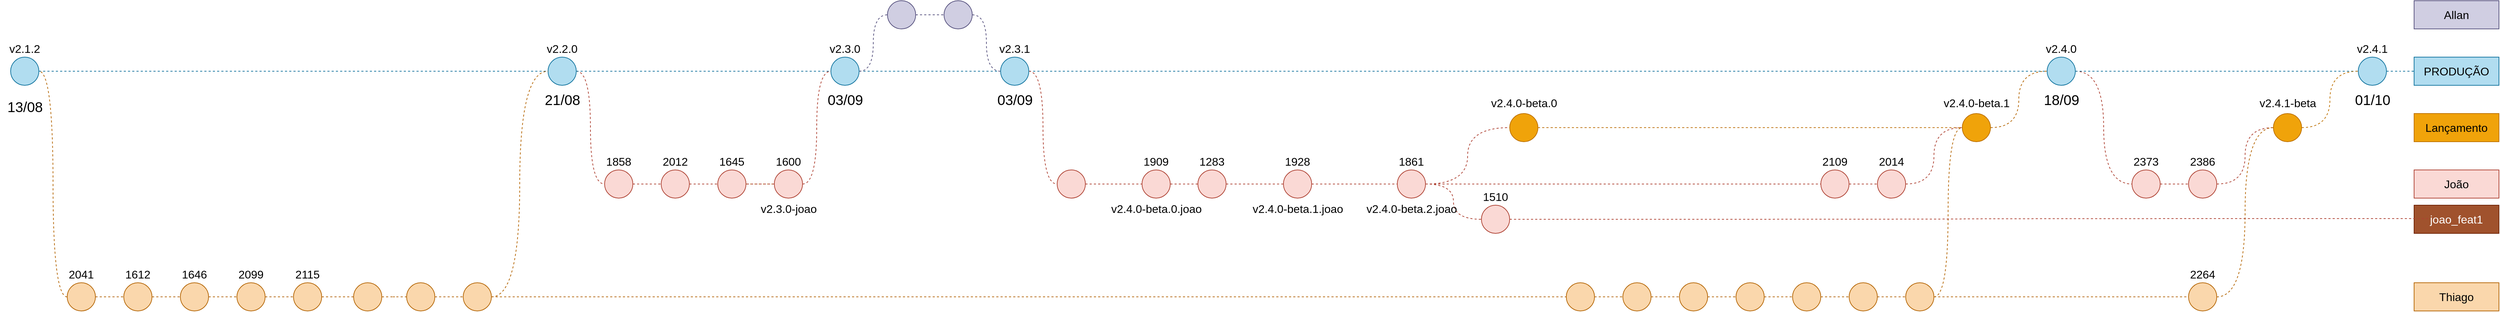 <mxfile version="28.2.5">
  <diagram name="Página-1" id="0lFC8JYQDPyYa-0Zj6cP">
    <mxGraphModel dx="1689" dy="913" grid="1" gridSize="10" guides="1" tooltips="1" connect="1" arrows="1" fold="1" page="1" pageScale="1" pageWidth="827" pageHeight="1169" math="0" shadow="0">
      <root>
        <mxCell id="0" />
        <mxCell id="1" parent="0" />
        <mxCell id="Hf0nUSn8OMHUZp1qof5B-4" value="" style="edgeStyle=orthogonalEdgeStyle;rounded=1;orthogonalLoop=1;jettySize=auto;html=1;fontFamily=Helvetica;fontSize=16;fontColor=default;fontStyle=0;labelBackgroundColor=none;curved=0;endArrow=none;endFill=0;dashed=1;fillColor=#b1ddf0;strokeColor=#10739e;" parent="1" source="Hf0nUSn8OMHUZp1qof5B-1" target="Hf0nUSn8OMHUZp1qof5B-3" edge="1">
          <mxGeometry relative="1" as="geometry" />
        </mxCell>
        <mxCell id="GIleygXYsajchvQRSn_2-2" style="edgeStyle=orthogonalEdgeStyle;rounded=1;orthogonalLoop=1;jettySize=auto;html=1;entryX=0;entryY=0.5;entryDx=0;entryDy=0;dashed=1;strokeColor=#ae4132;align=center;verticalAlign=middle;fontFamily=Helvetica;fontSize=16;fontColor=default;fontStyle=0;labelBackgroundColor=none;endArrow=none;endFill=0;fillColor=#fad9d5;exitX=1;exitY=0.5;exitDx=0;exitDy=0;curved=1;" parent="1" source="Hf0nUSn8OMHUZp1qof5B-3" target="GIleygXYsajchvQRSn_2-1" edge="1">
          <mxGeometry relative="1" as="geometry" />
        </mxCell>
        <mxCell id="Hf0nUSn8OMHUZp1qof5B-1" value="v2.1.2" style="ellipse;whiteSpace=wrap;html=1;aspect=fixed;fillColor=#b1ddf0;strokeColor=#10739e;labelPosition=center;verticalLabelPosition=top;align=center;verticalAlign=bottom;fontStyle=0;labelBackgroundColor=none;fontSize=16;" parent="1" vertex="1">
          <mxGeometry x="-720" y="280" width="40" height="40" as="geometry" />
        </mxCell>
        <mxCell id="Hf0nUSn8OMHUZp1qof5B-10" value="" style="edgeStyle=orthogonalEdgeStyle;shape=connector;curved=0;rounded=1;orthogonalLoop=1;jettySize=auto;html=1;dashed=1;strokeColor=#10739e;align=center;verticalAlign=middle;fontFamily=Helvetica;fontSize=16;fontColor=default;fontStyle=0;labelBackgroundColor=none;endArrow=none;endFill=0;fillColor=#b1ddf0;" parent="1" source="Hf0nUSn8OMHUZp1qof5B-3" target="Hf0nUSn8OMHUZp1qof5B-9" edge="1">
          <mxGeometry relative="1" as="geometry" />
        </mxCell>
        <mxCell id="Hf0nUSn8OMHUZp1qof5B-3" value="v2.2.0" style="ellipse;whiteSpace=wrap;html=1;aspect=fixed;fillColor=#b1ddf0;strokeColor=#10739e;labelPosition=center;verticalLabelPosition=top;align=center;verticalAlign=bottom;fontStyle=0;labelBackgroundColor=none;fontSize=16;" parent="1" vertex="1">
          <mxGeometry x="40" y="280" width="40" height="40" as="geometry" />
        </mxCell>
        <mxCell id="Hf0nUSn8OMHUZp1qof5B-12" value="" style="edgeStyle=orthogonalEdgeStyle;shape=connector;curved=0;rounded=1;orthogonalLoop=1;jettySize=auto;html=1;dashed=1;strokeColor=#10739e;align=center;verticalAlign=middle;fontFamily=Helvetica;fontSize=16;fontColor=default;fontStyle=0;labelBackgroundColor=none;endArrow=none;endFill=0;fillColor=#b1ddf0;" parent="1" source="Hf0nUSn8OMHUZp1qof5B-9" target="Hf0nUSn8OMHUZp1qof5B-11" edge="1">
          <mxGeometry relative="1" as="geometry" />
        </mxCell>
        <mxCell id="GIleygXYsajchvQRSn_2-31" style="edgeStyle=orthogonalEdgeStyle;shape=connector;curved=1;rounded=1;orthogonalLoop=1;jettySize=auto;html=1;entryX=0;entryY=0.5;entryDx=0;entryDy=0;dashed=1;strokeColor=#56517e;align=center;verticalAlign=middle;fontFamily=Helvetica;fontSize=16;fontColor=default;fontStyle=0;labelBackgroundColor=none;endArrow=none;endFill=0;fillColor=#d0cee2;" parent="1" source="Hf0nUSn8OMHUZp1qof5B-9" target="GIleygXYsajchvQRSn_2-30" edge="1">
          <mxGeometry relative="1" as="geometry" />
        </mxCell>
        <mxCell id="Hf0nUSn8OMHUZp1qof5B-9" value="v2.3.0" style="ellipse;whiteSpace=wrap;html=1;aspect=fixed;fillColor=#b1ddf0;strokeColor=#10739e;labelPosition=center;verticalLabelPosition=top;align=center;verticalAlign=bottom;fontStyle=0;labelBackgroundColor=none;fontSize=16;" parent="1" vertex="1">
          <mxGeometry x="440" y="280" width="40" height="40" as="geometry" />
        </mxCell>
        <mxCell id="Hf0nUSn8OMHUZp1qof5B-14" value="" style="edgeStyle=orthogonalEdgeStyle;shape=connector;curved=0;rounded=1;orthogonalLoop=1;jettySize=auto;html=1;dashed=1;strokeColor=#10739e;align=center;verticalAlign=middle;fontFamily=Helvetica;fontSize=16;fontColor=default;fontStyle=0;labelBackgroundColor=none;endArrow=none;endFill=0;fillColor=#b1ddf0;entryX=0;entryY=0.5;entryDx=0;entryDy=0;" parent="1" source="Hf0nUSn8OMHUZp1qof5B-11" target="GIleygXYsajchvQRSn_2-66" edge="1">
          <mxGeometry relative="1" as="geometry" />
        </mxCell>
        <mxCell id="GIleygXYsajchvQRSn_2-37" style="edgeStyle=orthogonalEdgeStyle;shape=connector;curved=1;rounded=1;orthogonalLoop=1;jettySize=auto;html=1;entryX=0;entryY=0.5;entryDx=0;entryDy=0;dashed=1;strokeColor=#ae4132;align=center;verticalAlign=middle;fontFamily=Helvetica;fontSize=16;fontColor=default;fontStyle=0;labelBackgroundColor=none;endArrow=none;endFill=0;fillColor=#fad9d5;" parent="1" source="Hf0nUSn8OMHUZp1qof5B-11" target="GIleygXYsajchvQRSn_2-36" edge="1">
          <mxGeometry relative="1" as="geometry" />
        </mxCell>
        <mxCell id="Hf0nUSn8OMHUZp1qof5B-11" value="v2.3.1" style="ellipse;whiteSpace=wrap;html=1;aspect=fixed;fillColor=#b1ddf0;strokeColor=#10739e;labelPosition=center;verticalLabelPosition=top;align=center;verticalAlign=bottom;fontStyle=0;labelBackgroundColor=none;fontSize=16;" parent="1" vertex="1">
          <mxGeometry x="680" y="280" width="40" height="40" as="geometry" />
        </mxCell>
        <mxCell id="Hf0nUSn8OMHUZp1qof5B-13" value="PRODUÇÃO" style="whiteSpace=wrap;html=1;fontSize=16;verticalAlign=middle;fillColor=#b1ddf0;strokeColor=#10739e;fontStyle=0;labelBackgroundColor=none;" parent="1" vertex="1">
          <mxGeometry x="2679" y="280" width="120" height="40" as="geometry" />
        </mxCell>
        <mxCell id="Hf0nUSn8OMHUZp1qof5B-19" value="" style="edgeStyle=orthogonalEdgeStyle;shape=connector;curved=0;rounded=1;orthogonalLoop=1;jettySize=auto;html=1;dashed=1;strokeColor=#b46504;align=center;verticalAlign=middle;fontFamily=Helvetica;fontSize=16;fontColor=default;fontStyle=0;labelBackgroundColor=none;endArrow=none;endFill=0;fillColor=#fad7ac;" parent="1" source="Hf0nUSn8OMHUZp1qof5B-16" target="Hf0nUSn8OMHUZp1qof5B-18" edge="1">
          <mxGeometry relative="1" as="geometry" />
        </mxCell>
        <mxCell id="GIleygXYsajchvQRSn_2-4" style="edgeStyle=orthogonalEdgeStyle;rounded=1;orthogonalLoop=1;jettySize=auto;html=1;dashed=1;strokeColor=#b46504;align=center;verticalAlign=middle;fontFamily=Helvetica;fontSize=16;fontColor=default;fontStyle=0;labelBackgroundColor=none;endArrow=none;endFill=0;curved=1;fillColor=#fad7ac;entryX=1;entryY=0.5;entryDx=0;entryDy=0;" parent="1" source="Hf0nUSn8OMHUZp1qof5B-16" target="Hf0nUSn8OMHUZp1qof5B-1" edge="1">
          <mxGeometry relative="1" as="geometry">
            <mxPoint x="20" y="370" as="targetPoint" />
          </mxGeometry>
        </mxCell>
        <mxCell id="Hf0nUSn8OMHUZp1qof5B-16" value="2041" style="ellipse;whiteSpace=wrap;html=1;aspect=fixed;fillColor=#fad7ac;strokeColor=#b46504;labelPosition=center;verticalLabelPosition=top;align=center;verticalAlign=bottom;fontStyle=0;labelBackgroundColor=none;fontSize=16;" parent="1" vertex="1">
          <mxGeometry x="-640" y="600" width="40" height="40" as="geometry" />
        </mxCell>
        <mxCell id="Hf0nUSn8OMHUZp1qof5B-21" value="" style="edgeStyle=orthogonalEdgeStyle;shape=connector;curved=0;rounded=1;orthogonalLoop=1;jettySize=auto;html=1;dashed=1;strokeColor=#b46504;align=center;verticalAlign=middle;fontFamily=Helvetica;fontSize=16;fontColor=default;fontStyle=0;labelBackgroundColor=none;endArrow=none;endFill=0;fillColor=#fad7ac;exitX=1;exitY=0.5;exitDx=0;exitDy=0;" parent="1" source="Hf0nUSn8OMHUZp1qof5B-18" target="Hf0nUSn8OMHUZp1qof5B-20" edge="1">
          <mxGeometry relative="1" as="geometry">
            <mxPoint x="-320" y="620" as="sourcePoint" />
          </mxGeometry>
        </mxCell>
        <mxCell id="Hf0nUSn8OMHUZp1qof5B-18" value="1612" style="ellipse;whiteSpace=wrap;html=1;aspect=fixed;fillColor=#fad7ac;strokeColor=#b46504;labelPosition=center;verticalLabelPosition=top;align=center;verticalAlign=bottom;fontStyle=0;labelBackgroundColor=none;fontSize=16;" parent="1" vertex="1">
          <mxGeometry x="-560" y="600" width="40" height="40" as="geometry" />
        </mxCell>
        <mxCell id="Hf0nUSn8OMHUZp1qof5B-23" value="" style="edgeStyle=orthogonalEdgeStyle;shape=connector;curved=0;rounded=1;orthogonalLoop=1;jettySize=auto;html=1;dashed=1;strokeColor=#b46504;align=center;verticalAlign=middle;fontFamily=Helvetica;fontSize=16;fontColor=default;fontStyle=0;labelBackgroundColor=none;endArrow=none;endFill=0;fillColor=#fad7ac;" parent="1" source="Hf0nUSn8OMHUZp1qof5B-20" target="Hf0nUSn8OMHUZp1qof5B-22" edge="1">
          <mxGeometry relative="1" as="geometry" />
        </mxCell>
        <mxCell id="Hf0nUSn8OMHUZp1qof5B-20" value="1646" style="ellipse;whiteSpace=wrap;html=1;aspect=fixed;fillColor=#fad7ac;strokeColor=#b46504;labelPosition=center;verticalLabelPosition=top;align=center;verticalAlign=bottom;fontStyle=0;labelBackgroundColor=none;fontSize=16;" parent="1" vertex="1">
          <mxGeometry x="-480" y="600" width="40" height="40" as="geometry" />
        </mxCell>
        <mxCell id="GIleygXYsajchvQRSn_2-19" value="" style="edgeStyle=orthogonalEdgeStyle;shape=connector;curved=0;rounded=1;orthogonalLoop=1;jettySize=auto;html=1;dashed=1;strokeColor=#b46504;align=center;verticalAlign=middle;fontFamily=Helvetica;fontSize=16;fontColor=default;fontStyle=0;labelBackgroundColor=none;endArrow=none;endFill=0;fillColor=#fad7ac;" parent="1" source="Hf0nUSn8OMHUZp1qof5B-22" target="GIleygXYsajchvQRSn_2-18" edge="1">
          <mxGeometry relative="1" as="geometry" />
        </mxCell>
        <mxCell id="Hf0nUSn8OMHUZp1qof5B-22" value="2099" style="ellipse;whiteSpace=wrap;html=1;aspect=fixed;fillColor=#fad7ac;strokeColor=#b46504;labelPosition=center;verticalLabelPosition=top;align=center;verticalAlign=bottom;fontStyle=0;labelBackgroundColor=none;fontSize=16;" parent="1" vertex="1">
          <mxGeometry x="-400" y="600" width="40" height="40" as="geometry" />
        </mxCell>
        <mxCell id="Hf0nUSn8OMHUZp1qof5B-24" value="Thiago" style="whiteSpace=wrap;html=1;fontSize=16;verticalAlign=middle;fillColor=#fad7ac;strokeColor=#b46504;fontStyle=0;labelBackgroundColor=none;" parent="1" vertex="1">
          <mxGeometry x="2679" y="600" width="120" height="40" as="geometry" />
        </mxCell>
        <mxCell id="GIleygXYsajchvQRSn_2-6" value="" style="edgeStyle=orthogonalEdgeStyle;rounded=1;orthogonalLoop=1;jettySize=auto;html=1;dashed=1;strokeColor=#ae4132;align=center;verticalAlign=middle;fontFamily=Helvetica;fontSize=16;fontColor=default;fontStyle=0;labelBackgroundColor=none;endArrow=none;endFill=0;curved=1;fillColor=#fad9d5;" parent="1" source="GIleygXYsajchvQRSn_2-1" target="GIleygXYsajchvQRSn_2-5" edge="1">
          <mxGeometry relative="1" as="geometry" />
        </mxCell>
        <mxCell id="GIleygXYsajchvQRSn_2-1" value="1858" style="ellipse;whiteSpace=wrap;html=1;aspect=fixed;fillColor=#fad9d5;strokeColor=#ae4132;labelPosition=center;verticalLabelPosition=top;align=center;verticalAlign=bottom;fontStyle=0;labelBackgroundColor=none;fontSize=16;" parent="1" vertex="1">
          <mxGeometry x="120" y="440" width="40" height="40" as="geometry" />
        </mxCell>
        <mxCell id="GIleygXYsajchvQRSn_2-3" value="João" style="whiteSpace=wrap;html=1;fontSize=16;verticalAlign=middle;fillColor=#fad9d5;strokeColor=#ae4132;fontStyle=0;labelBackgroundColor=none;" parent="1" vertex="1">
          <mxGeometry x="2679" y="440" width="120" height="40" as="geometry" />
        </mxCell>
        <mxCell id="GIleygXYsajchvQRSn_2-8" value="" style="edgeStyle=orthogonalEdgeStyle;rounded=1;orthogonalLoop=1;jettySize=auto;html=1;dashed=1;strokeColor=#ae4132;align=center;verticalAlign=middle;fontFamily=Helvetica;fontSize=16;fontColor=default;fontStyle=0;labelBackgroundColor=none;endArrow=none;endFill=0;curved=1;fillColor=#fad9d5;" parent="1" source="GIleygXYsajchvQRSn_2-5" target="GIleygXYsajchvQRSn_2-7" edge="1">
          <mxGeometry relative="1" as="geometry" />
        </mxCell>
        <mxCell id="GIleygXYsajchvQRSn_2-5" value="2012" style="ellipse;whiteSpace=wrap;html=1;aspect=fixed;fillColor=#fad9d5;strokeColor=#ae4132;labelPosition=center;verticalLabelPosition=top;align=center;verticalAlign=bottom;fontStyle=0;labelBackgroundColor=none;fontSize=16;" parent="1" vertex="1">
          <mxGeometry x="200" y="440" width="40" height="40" as="geometry" />
        </mxCell>
        <mxCell id="GIleygXYsajchvQRSn_2-10" value="" style="edgeStyle=orthogonalEdgeStyle;rounded=1;orthogonalLoop=1;jettySize=auto;html=1;dashed=1;strokeColor=#b46504;align=center;verticalAlign=middle;fontFamily=Helvetica;fontSize=16;fontColor=default;fontStyle=0;labelBackgroundColor=none;endArrow=none;endFill=0;curved=0;fillColor=#fad7ac;" parent="1" source="GIleygXYsajchvQRSn_2-7" target="GIleygXYsajchvQRSn_2-9" edge="1">
          <mxGeometry relative="1" as="geometry" />
        </mxCell>
        <mxCell id="GIleygXYsajchvQRSn_2-7" value="1645" style="ellipse;whiteSpace=wrap;html=1;aspect=fixed;fillColor=#fad9d5;strokeColor=#ae4132;labelPosition=center;verticalLabelPosition=top;align=center;verticalAlign=bottom;fontStyle=0;labelBackgroundColor=none;fontSize=16;" parent="1" vertex="1">
          <mxGeometry x="280" y="440" width="40" height="40" as="geometry" />
        </mxCell>
        <mxCell id="GIleygXYsajchvQRSn_2-26" value="" style="edgeStyle=orthogonalEdgeStyle;shape=connector;curved=1;rounded=1;orthogonalLoop=1;jettySize=auto;html=1;dashed=1;strokeColor=#ae4132;align=center;verticalAlign=middle;fontFamily=Helvetica;fontSize=16;fontColor=default;fontStyle=0;labelBackgroundColor=none;endArrow=none;endFill=0;fillColor=#fad9d5;" parent="1" source="GIleygXYsajchvQRSn_2-9" target="GIleygXYsajchvQRSn_2-7" edge="1">
          <mxGeometry relative="1" as="geometry" />
        </mxCell>
        <mxCell id="GIleygXYsajchvQRSn_2-28" style="edgeStyle=orthogonalEdgeStyle;shape=connector;rounded=1;orthogonalLoop=1;jettySize=auto;html=1;entryX=0;entryY=0.5;entryDx=0;entryDy=0;dashed=1;strokeColor=#ae4132;align=center;verticalAlign=middle;fontFamily=Helvetica;fontSize=16;fontColor=default;fontStyle=0;labelBackgroundColor=none;endArrow=none;endFill=0;fillColor=#fad9d5;curved=1;" parent="1" source="GIleygXYsajchvQRSn_2-9" target="Hf0nUSn8OMHUZp1qof5B-9" edge="1">
          <mxGeometry relative="1" as="geometry" />
        </mxCell>
        <mxCell id="GIleygXYsajchvQRSn_2-9" value="1600" style="ellipse;whiteSpace=wrap;html=1;aspect=fixed;fillColor=#fad9d5;strokeColor=#ae4132;labelPosition=center;verticalLabelPosition=top;align=center;verticalAlign=bottom;fontStyle=0;labelBackgroundColor=none;fontSize=16;" parent="1" vertex="1">
          <mxGeometry x="360" y="440" width="40" height="40" as="geometry" />
        </mxCell>
        <mxCell id="GIleygXYsajchvQRSn_2-21" value="" style="edgeStyle=orthogonalEdgeStyle;shape=connector;curved=0;rounded=1;orthogonalLoop=1;jettySize=auto;html=1;dashed=1;strokeColor=#b46504;align=center;verticalAlign=middle;fontFamily=Helvetica;fontSize=16;fontColor=default;fontStyle=0;labelBackgroundColor=none;endArrow=none;endFill=0;fillColor=#fad7ac;" parent="1" source="GIleygXYsajchvQRSn_2-18" target="GIleygXYsajchvQRSn_2-20" edge="1">
          <mxGeometry relative="1" as="geometry" />
        </mxCell>
        <mxCell id="GIleygXYsajchvQRSn_2-18" value="2115" style="ellipse;whiteSpace=wrap;html=1;aspect=fixed;fillColor=#fad7ac;strokeColor=#b46504;labelPosition=center;verticalLabelPosition=top;align=center;verticalAlign=bottom;fontStyle=0;labelBackgroundColor=none;fontSize=16;" parent="1" vertex="1">
          <mxGeometry x="-320" y="600" width="40" height="40" as="geometry" />
        </mxCell>
        <mxCell id="GIleygXYsajchvQRSn_2-23" value="" style="edgeStyle=orthogonalEdgeStyle;shape=connector;curved=0;rounded=1;orthogonalLoop=1;jettySize=auto;html=1;dashed=1;strokeColor=#b46504;align=center;verticalAlign=middle;fontFamily=Helvetica;fontSize=16;fontColor=default;fontStyle=0;labelBackgroundColor=none;endArrow=none;endFill=0;fillColor=#fad7ac;" parent="1" source="GIleygXYsajchvQRSn_2-20" target="GIleygXYsajchvQRSn_2-22" edge="1">
          <mxGeometry relative="1" as="geometry" />
        </mxCell>
        <mxCell id="GIleygXYsajchvQRSn_2-20" value="" style="ellipse;whiteSpace=wrap;html=1;aspect=fixed;fillColor=#fad7ac;strokeColor=#b46504;labelPosition=center;verticalLabelPosition=top;align=center;verticalAlign=bottom;fontStyle=0;labelBackgroundColor=none;fontSize=16;" parent="1" vertex="1">
          <mxGeometry x="-235" y="600" width="40" height="40" as="geometry" />
        </mxCell>
        <mxCell id="GIleygXYsajchvQRSn_2-25" value="" style="edgeStyle=orthogonalEdgeStyle;shape=connector;curved=0;rounded=1;orthogonalLoop=1;jettySize=auto;html=1;dashed=1;strokeColor=#b46504;align=center;verticalAlign=middle;fontFamily=Helvetica;fontSize=16;fontColor=default;fontStyle=0;labelBackgroundColor=none;endArrow=none;endFill=0;fillColor=#fad7ac;" parent="1" source="GIleygXYsajchvQRSn_2-22" target="GIleygXYsajchvQRSn_2-24" edge="1">
          <mxGeometry relative="1" as="geometry" />
        </mxCell>
        <mxCell id="GIleygXYsajchvQRSn_2-22" value="" style="ellipse;whiteSpace=wrap;html=1;aspect=fixed;fillColor=#fad7ac;strokeColor=#b46504;labelPosition=center;verticalLabelPosition=top;align=center;verticalAlign=bottom;fontStyle=0;labelBackgroundColor=none;fontSize=16;" parent="1" vertex="1">
          <mxGeometry x="-160" y="600" width="40" height="40" as="geometry" />
        </mxCell>
        <mxCell id="GIleygXYsajchvQRSn_2-35" style="edgeStyle=orthogonalEdgeStyle;shape=connector;curved=1;rounded=1;orthogonalLoop=1;jettySize=auto;html=1;entryX=0;entryY=0.5;entryDx=0;entryDy=0;dashed=1;strokeColor=#b46504;align=center;verticalAlign=middle;fontFamily=Helvetica;fontSize=16;fontColor=default;fontStyle=0;labelBackgroundColor=none;endArrow=none;endFill=0;fillColor=#fad7ac;" parent="1" source="GIleygXYsajchvQRSn_2-24" target="Hf0nUSn8OMHUZp1qof5B-3" edge="1">
          <mxGeometry relative="1" as="geometry" />
        </mxCell>
        <mxCell id="GIleygXYsajchvQRSn_2-46" style="edgeStyle=orthogonalEdgeStyle;shape=connector;curved=1;rounded=1;orthogonalLoop=1;jettySize=auto;html=1;dashed=1;strokeColor=#b46504;align=center;verticalAlign=middle;fontFamily=Helvetica;fontSize=16;fontColor=default;fontStyle=0;labelBackgroundColor=none;endArrow=none;endFill=0;fillColor=#fad7ac;entryX=0;entryY=0.5;entryDx=0;entryDy=0;" parent="1" source="GIleygXYsajchvQRSn_2-24" target="GIleygXYsajchvQRSn_2-47" edge="1">
          <mxGeometry relative="1" as="geometry">
            <mxPoint x="90" y="620" as="targetPoint" />
          </mxGeometry>
        </mxCell>
        <mxCell id="GIleygXYsajchvQRSn_2-24" value="" style="ellipse;whiteSpace=wrap;html=1;aspect=fixed;fillColor=#fad7ac;strokeColor=#b46504;labelPosition=center;verticalLabelPosition=top;align=center;verticalAlign=bottom;fontStyle=0;labelBackgroundColor=none;fontSize=16;" parent="1" vertex="1">
          <mxGeometry x="-80" y="600" width="40" height="40" as="geometry" />
        </mxCell>
        <mxCell id="GIleygXYsajchvQRSn_2-29" value="Allan" style="whiteSpace=wrap;html=1;fontSize=16;verticalAlign=middle;fillColor=#d0cee2;strokeColor=#56517e;fontStyle=0;labelBackgroundColor=none;" parent="1" vertex="1">
          <mxGeometry x="2679" y="200" width="120" height="40" as="geometry" />
        </mxCell>
        <mxCell id="GIleygXYsajchvQRSn_2-33" value="" style="edgeStyle=orthogonalEdgeStyle;shape=connector;curved=0;rounded=1;orthogonalLoop=1;jettySize=auto;html=1;dashed=1;strokeColor=#56517e;align=center;verticalAlign=middle;fontFamily=Helvetica;fontSize=16;fontColor=default;fontStyle=0;labelBackgroundColor=none;endArrow=none;endFill=0;fillColor=#d0cee2;" parent="1" source="GIleygXYsajchvQRSn_2-30" target="GIleygXYsajchvQRSn_2-32" edge="1">
          <mxGeometry relative="1" as="geometry" />
        </mxCell>
        <mxCell id="GIleygXYsajchvQRSn_2-30" value="" style="ellipse;whiteSpace=wrap;html=1;aspect=fixed;fillColor=#d0cee2;strokeColor=#56517e;labelPosition=center;verticalLabelPosition=top;align=center;verticalAlign=bottom;fontStyle=0;labelBackgroundColor=none;fontSize=16;" parent="1" vertex="1">
          <mxGeometry x="520" y="200" width="40" height="40" as="geometry" />
        </mxCell>
        <mxCell id="GIleygXYsajchvQRSn_2-34" style="edgeStyle=orthogonalEdgeStyle;shape=connector;curved=1;rounded=1;orthogonalLoop=1;jettySize=auto;html=1;entryX=0;entryY=0.5;entryDx=0;entryDy=0;dashed=1;strokeColor=#56517e;align=center;verticalAlign=middle;fontFamily=Helvetica;fontSize=16;fontColor=default;fontStyle=0;labelBackgroundColor=none;endArrow=none;endFill=0;fillColor=#d0cee2;" parent="1" source="GIleygXYsajchvQRSn_2-32" target="Hf0nUSn8OMHUZp1qof5B-11" edge="1">
          <mxGeometry relative="1" as="geometry" />
        </mxCell>
        <mxCell id="GIleygXYsajchvQRSn_2-32" value="" style="ellipse;whiteSpace=wrap;html=1;aspect=fixed;fillColor=#d0cee2;strokeColor=#56517e;labelPosition=center;verticalLabelPosition=top;align=center;verticalAlign=bottom;fontStyle=0;labelBackgroundColor=none;fontSize=16;" parent="1" vertex="1">
          <mxGeometry x="600" y="200" width="40" height="40" as="geometry" />
        </mxCell>
        <mxCell id="GIleygXYsajchvQRSn_2-39" value="" style="edgeStyle=orthogonalEdgeStyle;shape=connector;curved=1;rounded=1;orthogonalLoop=1;jettySize=auto;html=1;dashed=1;strokeColor=#ae4132;align=center;verticalAlign=middle;fontFamily=Helvetica;fontSize=16;fontColor=default;fontStyle=0;labelBackgroundColor=none;endArrow=none;endFill=0;fillColor=#fad9d5;" parent="1" source="GIleygXYsajchvQRSn_2-36" target="GIleygXYsajchvQRSn_2-38" edge="1">
          <mxGeometry relative="1" as="geometry" />
        </mxCell>
        <mxCell id="GIleygXYsajchvQRSn_2-36" value="" style="ellipse;whiteSpace=wrap;html=1;aspect=fixed;fillColor=#fad9d5;strokeColor=#ae4132;labelPosition=center;verticalLabelPosition=top;align=center;verticalAlign=bottom;fontStyle=0;labelBackgroundColor=none;fontSize=16;" parent="1" vertex="1">
          <mxGeometry x="760" y="440" width="40" height="40" as="geometry" />
        </mxCell>
        <mxCell id="GIleygXYsajchvQRSn_2-41" value="" style="edgeStyle=orthogonalEdgeStyle;shape=connector;curved=1;rounded=1;orthogonalLoop=1;jettySize=auto;html=1;dashed=1;strokeColor=#ae4132;align=center;verticalAlign=middle;fontFamily=Helvetica;fontSize=16;fontColor=default;fontStyle=0;labelBackgroundColor=none;endArrow=none;endFill=0;fillColor=#fad9d5;" parent="1" source="GIleygXYsajchvQRSn_2-38" target="GIleygXYsajchvQRSn_2-40" edge="1">
          <mxGeometry relative="1" as="geometry" />
        </mxCell>
        <mxCell id="GIleygXYsajchvQRSn_2-38" value="1909" style="ellipse;whiteSpace=wrap;html=1;aspect=fixed;fillColor=#fad9d5;strokeColor=#ae4132;labelPosition=center;verticalLabelPosition=top;align=center;verticalAlign=bottom;fontStyle=0;labelBackgroundColor=none;fontSize=16;" parent="1" vertex="1">
          <mxGeometry x="880" y="440" width="40" height="40" as="geometry" />
        </mxCell>
        <mxCell id="GIleygXYsajchvQRSn_2-43" value="" style="edgeStyle=orthogonalEdgeStyle;shape=connector;curved=1;rounded=1;orthogonalLoop=1;jettySize=auto;html=1;dashed=1;strokeColor=#ae4132;align=center;verticalAlign=middle;fontFamily=Helvetica;fontSize=16;fontColor=default;fontStyle=0;labelBackgroundColor=none;endArrow=none;endFill=0;fillColor=#fad9d5;" parent="1" source="GIleygXYsajchvQRSn_2-40" target="GIleygXYsajchvQRSn_2-42" edge="1">
          <mxGeometry relative="1" as="geometry" />
        </mxCell>
        <mxCell id="GIleygXYsajchvQRSn_2-40" value="1283" style="ellipse;whiteSpace=wrap;html=1;aspect=fixed;fillColor=#fad9d5;strokeColor=#ae4132;labelPosition=center;verticalLabelPosition=top;align=center;verticalAlign=bottom;fontStyle=0;labelBackgroundColor=none;fontSize=16;" parent="1" vertex="1">
          <mxGeometry x="959" y="440" width="40" height="40" as="geometry" />
        </mxCell>
        <mxCell id="GIleygXYsajchvQRSn_2-45" value="" style="edgeStyle=orthogonalEdgeStyle;shape=connector;curved=1;rounded=1;orthogonalLoop=1;jettySize=auto;html=1;dashed=1;strokeColor=#ae4132;align=center;verticalAlign=middle;fontFamily=Helvetica;fontSize=16;fontColor=default;fontStyle=0;labelBackgroundColor=none;endArrow=none;endFill=0;fillColor=#fad9d5;" parent="1" source="GIleygXYsajchvQRSn_2-42" target="GIleygXYsajchvQRSn_2-44" edge="1">
          <mxGeometry relative="1" as="geometry" />
        </mxCell>
        <mxCell id="GIleygXYsajchvQRSn_2-42" value="1928" style="ellipse;whiteSpace=wrap;html=1;aspect=fixed;fillColor=#fad9d5;strokeColor=#ae4132;labelPosition=center;verticalLabelPosition=top;align=center;verticalAlign=bottom;fontStyle=0;labelBackgroundColor=none;fontSize=16;" parent="1" vertex="1">
          <mxGeometry x="1080" y="440" width="40" height="40" as="geometry" />
        </mxCell>
        <mxCell id="GIleygXYsajchvQRSn_2-73" style="edgeStyle=orthogonalEdgeStyle;shape=connector;curved=1;rounded=1;orthogonalLoop=1;jettySize=auto;html=1;entryX=0;entryY=0.5;entryDx=0;entryDy=0;dashed=1;strokeColor=#ae4132;align=center;verticalAlign=middle;fontFamily=Helvetica;fontSize=16;fontColor=default;fontStyle=0;labelBackgroundColor=none;endArrow=none;endFill=0;fillColor=#fad9d5;" parent="1" source="GIleygXYsajchvQRSn_2-44" target="GIleygXYsajchvQRSn_2-72" edge="1">
          <mxGeometry relative="1" as="geometry" />
        </mxCell>
        <mxCell id="xvnGSztWDjFvMEGjqHsq-4" style="edgeStyle=orthogonalEdgeStyle;shape=connector;curved=1;rounded=1;orthogonalLoop=1;jettySize=auto;html=1;entryX=0;entryY=0.5;entryDx=0;entryDy=0;dashed=1;strokeColor=#ae4132;align=center;verticalAlign=middle;fontFamily=Helvetica;fontSize=16;fontColor=default;fontStyle=0;labelBackgroundColor=none;endArrow=none;endFill=0;fillColor=#fad9d5;" edge="1" parent="1" source="GIleygXYsajchvQRSn_2-44" target="xvnGSztWDjFvMEGjqHsq-2">
          <mxGeometry relative="1" as="geometry" />
        </mxCell>
        <mxCell id="xvnGSztWDjFvMEGjqHsq-18" style="edgeStyle=orthogonalEdgeStyle;shape=connector;curved=1;rounded=1;orthogonalLoop=1;jettySize=auto;html=1;entryX=0;entryY=0.5;entryDx=0;entryDy=0;dashed=1;strokeColor=#ae4132;align=center;verticalAlign=middle;fontFamily=Helvetica;fontSize=16;fontColor=default;fontStyle=0;labelBackgroundColor=none;endArrow=none;endFill=0;fillColor=#fad9d5;" edge="1" parent="1" source="GIleygXYsajchvQRSn_2-44" target="xvnGSztWDjFvMEGjqHsq-16">
          <mxGeometry relative="1" as="geometry" />
        </mxCell>
        <mxCell id="GIleygXYsajchvQRSn_2-44" value="1861" style="ellipse;whiteSpace=wrap;html=1;aspect=fixed;fillColor=#fad9d5;strokeColor=#ae4132;labelPosition=center;verticalLabelPosition=top;align=center;verticalAlign=bottom;fontStyle=0;labelBackgroundColor=none;fontSize=16;" parent="1" vertex="1">
          <mxGeometry x="1241" y="440" width="40" height="40" as="geometry" />
        </mxCell>
        <mxCell id="GIleygXYsajchvQRSn_2-49" value="" style="edgeStyle=orthogonalEdgeStyle;shape=connector;curved=1;rounded=1;orthogonalLoop=1;jettySize=auto;html=1;dashed=1;strokeColor=#b46504;align=center;verticalAlign=middle;fontFamily=Helvetica;fontSize=16;fontColor=default;fontStyle=0;labelBackgroundColor=none;endArrow=none;endFill=0;fillColor=#fad7ac;" parent="1" source="GIleygXYsajchvQRSn_2-47" target="GIleygXYsajchvQRSn_2-48" edge="1">
          <mxGeometry relative="1" as="geometry" />
        </mxCell>
        <mxCell id="GIleygXYsajchvQRSn_2-47" value="" style="ellipse;whiteSpace=wrap;html=1;aspect=fixed;fillColor=#fad7ac;strokeColor=#b46504;labelPosition=center;verticalLabelPosition=top;align=center;verticalAlign=bottom;fontStyle=0;labelBackgroundColor=none;fontSize=16;" parent="1" vertex="1">
          <mxGeometry x="1480" y="600" width="40" height="40" as="geometry" />
        </mxCell>
        <mxCell id="GIleygXYsajchvQRSn_2-51" value="" style="edgeStyle=orthogonalEdgeStyle;shape=connector;curved=1;rounded=1;orthogonalLoop=1;jettySize=auto;html=1;dashed=1;strokeColor=#b46504;align=center;verticalAlign=middle;fontFamily=Helvetica;fontSize=16;fontColor=default;fontStyle=0;labelBackgroundColor=none;endArrow=none;endFill=0;fillColor=#fad7ac;" parent="1" source="GIleygXYsajchvQRSn_2-48" target="GIleygXYsajchvQRSn_2-50" edge="1">
          <mxGeometry relative="1" as="geometry" />
        </mxCell>
        <mxCell id="GIleygXYsajchvQRSn_2-48" value="" style="ellipse;whiteSpace=wrap;html=1;aspect=fixed;fillColor=#fad7ac;strokeColor=#b46504;labelPosition=center;verticalLabelPosition=top;align=center;verticalAlign=bottom;fontStyle=0;labelBackgroundColor=none;fontSize=16;" parent="1" vertex="1">
          <mxGeometry x="1560" y="600" width="40" height="40" as="geometry" />
        </mxCell>
        <mxCell id="GIleygXYsajchvQRSn_2-53" value="" style="edgeStyle=orthogonalEdgeStyle;shape=connector;curved=1;rounded=1;orthogonalLoop=1;jettySize=auto;html=1;dashed=1;strokeColor=#b46504;align=center;verticalAlign=middle;fontFamily=Helvetica;fontSize=16;fontColor=default;fontStyle=0;labelBackgroundColor=none;endArrow=none;endFill=0;fillColor=#fad7ac;" parent="1" source="GIleygXYsajchvQRSn_2-50" target="GIleygXYsajchvQRSn_2-52" edge="1">
          <mxGeometry relative="1" as="geometry" />
        </mxCell>
        <mxCell id="GIleygXYsajchvQRSn_2-50" value="" style="ellipse;whiteSpace=wrap;html=1;aspect=fixed;fillColor=#fad7ac;strokeColor=#b46504;labelPosition=center;verticalLabelPosition=top;align=center;verticalAlign=bottom;fontStyle=0;labelBackgroundColor=none;fontSize=16;" parent="1" vertex="1">
          <mxGeometry x="1640" y="600" width="40" height="40" as="geometry" />
        </mxCell>
        <mxCell id="GIleygXYsajchvQRSn_2-60" value="" style="edgeStyle=orthogonalEdgeStyle;shape=connector;curved=1;rounded=1;orthogonalLoop=1;jettySize=auto;html=1;dashed=1;strokeColor=#b46504;align=center;verticalAlign=middle;fontFamily=Helvetica;fontSize=16;fontColor=default;fontStyle=0;labelBackgroundColor=none;endArrow=none;endFill=0;fillColor=#fad7ac;" parent="1" source="GIleygXYsajchvQRSn_2-52" target="GIleygXYsajchvQRSn_2-59" edge="1">
          <mxGeometry relative="1" as="geometry" />
        </mxCell>
        <mxCell id="GIleygXYsajchvQRSn_2-52" value="" style="ellipse;whiteSpace=wrap;html=1;aspect=fixed;fillColor=#fad7ac;strokeColor=#b46504;labelPosition=center;verticalLabelPosition=top;align=center;verticalAlign=bottom;fontStyle=0;labelBackgroundColor=none;fontSize=16;" parent="1" vertex="1">
          <mxGeometry x="1720" y="600" width="40" height="40" as="geometry" />
        </mxCell>
        <mxCell id="GIleygXYsajchvQRSn_2-55" value="&lt;font style=&quot;font-size: 20px;&quot;&gt;13/08&lt;/font&gt;" style="text;html=1;align=center;verticalAlign=middle;resizable=0;points=[];autosize=1;strokeColor=none;fillColor=none;fontFamily=Helvetica;fontSize=16;fontColor=default;fontStyle=0;labelBackgroundColor=none;" parent="1" vertex="1">
          <mxGeometry x="-735" y="330" width="70" height="40" as="geometry" />
        </mxCell>
        <mxCell id="GIleygXYsajchvQRSn_2-56" value="&lt;font style=&quot;font-size: 20px;&quot;&gt;21&lt;/font&gt;&lt;span style=&quot;font-size: 20px; background-color: transparent; color: light-dark(rgb(0, 0, 0), rgb(255, 255, 255));&quot;&gt;/08&lt;/span&gt;" style="text;html=1;align=center;verticalAlign=middle;resizable=0;points=[];autosize=1;strokeColor=none;fillColor=none;fontFamily=Helvetica;fontSize=16;fontColor=default;fontStyle=0;labelBackgroundColor=none;" parent="1" vertex="1">
          <mxGeometry x="25" y="320" width="70" height="40" as="geometry" />
        </mxCell>
        <mxCell id="GIleygXYsajchvQRSn_2-57" value="&lt;span style=&quot;font-size: 20px;&quot;&gt;03/09&lt;/span&gt;" style="text;html=1;align=center;verticalAlign=middle;resizable=0;points=[];autosize=1;strokeColor=none;fillColor=none;fontFamily=Helvetica;fontSize=16;fontColor=default;fontStyle=0;labelBackgroundColor=none;" parent="1" vertex="1">
          <mxGeometry x="425" y="320" width="70" height="40" as="geometry" />
        </mxCell>
        <mxCell id="GIleygXYsajchvQRSn_2-58" value="&lt;font style=&quot;font-size: 20px;&quot;&gt;03/09&lt;/font&gt;" style="text;html=1;align=center;verticalAlign=middle;resizable=0;points=[];autosize=1;strokeColor=none;fillColor=none;fontFamily=Helvetica;fontSize=16;fontColor=default;fontStyle=0;labelBackgroundColor=none;" parent="1" vertex="1">
          <mxGeometry x="665" y="320" width="70" height="40" as="geometry" />
        </mxCell>
        <mxCell id="GIleygXYsajchvQRSn_2-62" value="" style="edgeStyle=orthogonalEdgeStyle;shape=connector;curved=1;rounded=1;orthogonalLoop=1;jettySize=auto;html=1;dashed=1;strokeColor=#b46504;align=center;verticalAlign=middle;fontFamily=Helvetica;fontSize=16;fontColor=default;fontStyle=0;labelBackgroundColor=none;endArrow=none;endFill=0;fillColor=#fad7ac;" parent="1" source="GIleygXYsajchvQRSn_2-59" target="GIleygXYsajchvQRSn_2-61" edge="1">
          <mxGeometry relative="1" as="geometry" />
        </mxCell>
        <mxCell id="GIleygXYsajchvQRSn_2-59" value="" style="ellipse;whiteSpace=wrap;html=1;aspect=fixed;fillColor=#fad7ac;strokeColor=#b46504;labelPosition=center;verticalLabelPosition=top;align=center;verticalAlign=bottom;fontStyle=0;labelBackgroundColor=none;fontSize=16;" parent="1" vertex="1">
          <mxGeometry x="1800" y="600" width="40" height="40" as="geometry" />
        </mxCell>
        <mxCell id="GIleygXYsajchvQRSn_2-64" value="" style="edgeStyle=orthogonalEdgeStyle;shape=connector;curved=1;rounded=1;orthogonalLoop=1;jettySize=auto;html=1;dashed=1;strokeColor=#b46504;align=center;verticalAlign=middle;fontFamily=Helvetica;fontSize=16;fontColor=default;fontStyle=0;labelBackgroundColor=none;endArrow=none;endFill=0;fillColor=#fad7ac;" parent="1" source="GIleygXYsajchvQRSn_2-61" target="GIleygXYsajchvQRSn_2-63" edge="1">
          <mxGeometry relative="1" as="geometry" />
        </mxCell>
        <mxCell id="GIleygXYsajchvQRSn_2-61" value="" style="ellipse;whiteSpace=wrap;html=1;aspect=fixed;fillColor=#fad7ac;strokeColor=#b46504;labelPosition=center;verticalLabelPosition=top;align=center;verticalAlign=bottom;fontStyle=0;labelBackgroundColor=none;fontSize=16;" parent="1" vertex="1">
          <mxGeometry x="1880" y="600" width="40" height="40" as="geometry" />
        </mxCell>
        <mxCell id="GIleygXYsajchvQRSn_2-77" style="edgeStyle=orthogonalEdgeStyle;shape=connector;curved=1;rounded=1;orthogonalLoop=1;jettySize=auto;html=1;entryX=0;entryY=0.5;entryDx=0;entryDy=0;dashed=1;strokeColor=#b46504;align=center;verticalAlign=middle;fontFamily=Helvetica;fontSize=16;fontColor=default;fontStyle=0;labelBackgroundColor=none;endArrow=none;endFill=0;fillColor=#fad7ac;" parent="1" source="GIleygXYsajchvQRSn_2-63" target="GIleygXYsajchvQRSn_2-75" edge="1">
          <mxGeometry relative="1" as="geometry" />
        </mxCell>
        <mxCell id="GIleygXYsajchvQRSn_2-63" value="" style="ellipse;whiteSpace=wrap;html=1;aspect=fixed;fillColor=#fad7ac;strokeColor=#b46504;labelPosition=center;verticalLabelPosition=top;align=center;verticalAlign=bottom;fontStyle=0;labelBackgroundColor=none;fontSize=16;" parent="1" vertex="1">
          <mxGeometry x="1960" y="600" width="40" height="40" as="geometry" />
        </mxCell>
        <mxCell id="GIleygXYsajchvQRSn_2-71" style="edgeStyle=orthogonalEdgeStyle;shape=connector;curved=0;rounded=1;orthogonalLoop=1;jettySize=auto;html=1;entryX=0;entryY=0.5;entryDx=0;entryDy=0;dashed=1;strokeColor=#10739e;align=center;verticalAlign=middle;fontFamily=Helvetica;fontSize=16;fontColor=default;fontStyle=0;labelBackgroundColor=none;endArrow=none;endFill=0;fillColor=#b1ddf0;" parent="1" source="X2XL2pnRzJB7zU3urfAD-27" target="Hf0nUSn8OMHUZp1qof5B-13" edge="1">
          <mxGeometry relative="1" as="geometry" />
        </mxCell>
        <mxCell id="X2XL2pnRzJB7zU3urfAD-34" style="edgeStyle=orthogonalEdgeStyle;shape=connector;rounded=1;orthogonalLoop=1;jettySize=auto;html=1;entryX=0;entryY=0.5;entryDx=0;entryDy=0;dashed=1;strokeColor=#ae4132;align=center;verticalAlign=middle;fontFamily=Helvetica;fontSize=16;fontColor=default;fontStyle=0;labelBackgroundColor=none;endArrow=none;endFill=0;fillColor=#fad9d5;curved=1;" parent="1" source="GIleygXYsajchvQRSn_2-66" target="X2XL2pnRzJB7zU3urfAD-8" edge="1">
          <mxGeometry relative="1" as="geometry" />
        </mxCell>
        <mxCell id="xvnGSztWDjFvMEGjqHsq-14" style="edgeStyle=orthogonalEdgeStyle;shape=connector;curved=0;rounded=1;orthogonalLoop=1;jettySize=auto;html=1;entryX=0;entryY=0.5;entryDx=0;entryDy=0;dashed=1;strokeColor=#10739e;align=center;verticalAlign=middle;fontFamily=Helvetica;fontSize=16;fontColor=default;fontStyle=0;labelBackgroundColor=none;endArrow=none;endFill=0;fillColor=#b1ddf0;" edge="1" parent="1" source="GIleygXYsajchvQRSn_2-66" target="X2XL2pnRzJB7zU3urfAD-27">
          <mxGeometry relative="1" as="geometry" />
        </mxCell>
        <mxCell id="GIleygXYsajchvQRSn_2-66" value="v2.4.0" style="ellipse;whiteSpace=wrap;html=1;aspect=fixed;fillColor=#b1ddf0;strokeColor=#10739e;labelPosition=center;verticalLabelPosition=top;align=center;verticalAlign=bottom;fontStyle=0;labelBackgroundColor=none;fontSize=16;" parent="1" vertex="1">
          <mxGeometry x="2160" y="280" width="40" height="40" as="geometry" />
        </mxCell>
        <mxCell id="GIleygXYsajchvQRSn_2-70" value="Lançamento" style="whiteSpace=wrap;html=1;fontSize=16;verticalAlign=middle;fillColor=#f0a30a;strokeColor=#BD7000;fontStyle=0;labelBackgroundColor=none;fontColor=#000000;" parent="1" vertex="1">
          <mxGeometry x="2679" y="360" width="120" height="40" as="geometry" />
        </mxCell>
        <mxCell id="GIleygXYsajchvQRSn_2-76" value="" style="edgeStyle=orthogonalEdgeStyle;shape=connector;curved=1;rounded=1;orthogonalLoop=1;jettySize=auto;html=1;dashed=1;strokeColor=#BD7000;align=center;verticalAlign=middle;fontFamily=Helvetica;fontSize=16;fontColor=default;fontStyle=0;labelBackgroundColor=none;endArrow=none;endFill=0;fillColor=#f0a30a;" parent="1" source="GIleygXYsajchvQRSn_2-72" target="GIleygXYsajchvQRSn_2-75" edge="1">
          <mxGeometry relative="1" as="geometry" />
        </mxCell>
        <mxCell id="GIleygXYsajchvQRSn_2-72" value="" style="ellipse;whiteSpace=wrap;html=1;aspect=fixed;fillColor=#f0a30a;strokeColor=#BD7000;labelPosition=center;verticalLabelPosition=top;align=center;verticalAlign=bottom;fontStyle=0;labelBackgroundColor=none;fontSize=16;fontColor=#000000;" parent="1" vertex="1">
          <mxGeometry x="1400" y="360" width="40" height="40" as="geometry" />
        </mxCell>
        <mxCell id="GIleygXYsajchvQRSn_2-78" style="edgeStyle=orthogonalEdgeStyle;shape=connector;curved=1;rounded=1;orthogonalLoop=1;jettySize=auto;html=1;entryX=0;entryY=0.5;entryDx=0;entryDy=0;dashed=1;strokeColor=#b46504;align=center;verticalAlign=middle;fontFamily=Helvetica;fontSize=16;fontColor=default;fontStyle=0;labelBackgroundColor=none;endArrow=none;endFill=0;fillColor=#fad7ac;" parent="1" source="GIleygXYsajchvQRSn_2-75" target="GIleygXYsajchvQRSn_2-66" edge="1">
          <mxGeometry relative="1" as="geometry" />
        </mxCell>
        <mxCell id="GIleygXYsajchvQRSn_2-75" value="" style="ellipse;whiteSpace=wrap;html=1;aspect=fixed;fillColor=#f0a30a;strokeColor=#BD7000;labelPosition=center;verticalLabelPosition=top;align=center;verticalAlign=bottom;fontStyle=0;labelBackgroundColor=none;fontSize=16;fontColor=#000000;" parent="1" vertex="1">
          <mxGeometry x="2040" y="360" width="40" height="40" as="geometry" />
        </mxCell>
        <mxCell id="GIleygXYsajchvQRSn_2-81" value="v2.3.0-joao" style="text;html=1;align=center;verticalAlign=middle;resizable=0;points=[];autosize=1;strokeColor=none;fillColor=none;fontFamily=Helvetica;fontSize=16;fontColor=default;fontStyle=0;labelBackgroundColor=none;" parent="1" vertex="1">
          <mxGeometry x="330" y="480" width="100" height="30" as="geometry" />
        </mxCell>
        <mxCell id="GIleygXYsajchvQRSn_2-82" value="v2.4.0-beta.0.joao" style="text;html=1;align=center;verticalAlign=middle;resizable=0;points=[];autosize=1;strokeColor=none;fillColor=none;fontFamily=Helvetica;fontSize=16;fontColor=default;fontStyle=0;labelBackgroundColor=none;" parent="1" vertex="1">
          <mxGeometry x="825" y="480" width="150" height="30" as="geometry" />
        </mxCell>
        <mxCell id="GIleygXYsajchvQRSn_2-83" value="v2.4.0-beta.1&lt;span style=&quot;background-color: transparent; color: light-dark(rgb(0, 0, 0), rgb(255, 255, 255));&quot;&gt;.joao&lt;/span&gt;" style="text;html=1;align=center;verticalAlign=middle;resizable=0;points=[];autosize=1;strokeColor=none;fillColor=none;fontFamily=Helvetica;fontSize=16;fontColor=default;fontStyle=0;labelBackgroundColor=none;" parent="1" vertex="1">
          <mxGeometry x="1025" y="480" width="150" height="30" as="geometry" />
        </mxCell>
        <mxCell id="GIleygXYsajchvQRSn_2-84" value="v2.4.0-beta.2&lt;span style=&quot;background-color: transparent; color: light-dark(rgb(0, 0, 0), rgb(255, 255, 255));&quot;&gt;.joao&lt;/span&gt;" style="text;html=1;align=center;verticalAlign=middle;resizable=0;points=[];autosize=1;strokeColor=none;fillColor=none;fontFamily=Helvetica;fontSize=16;fontColor=default;fontStyle=0;labelBackgroundColor=none;" parent="1" vertex="1">
          <mxGeometry x="1186" y="480" width="150" height="30" as="geometry" />
        </mxCell>
        <mxCell id="X2XL2pnRzJB7zU3urfAD-3" value="" style="edgeStyle=orthogonalEdgeStyle;shape=connector;curved=1;rounded=1;orthogonalLoop=1;jettySize=auto;html=1;entryX=0;entryY=0.5;entryDx=0;entryDy=0;dashed=1;strokeColor=#b46504;align=center;verticalAlign=middle;fontFamily=Helvetica;fontSize=16;fontColor=default;fontStyle=0;labelBackgroundColor=none;endArrow=none;endFill=0;fillColor=#fad7ac;" parent="1" source="GIleygXYsajchvQRSn_2-63" target="X2XL2pnRzJB7zU3urfAD-32" edge="1">
          <mxGeometry relative="1" as="geometry">
            <mxPoint x="2440" y="620" as="sourcePoint" />
            <mxPoint x="2720" y="620" as="targetPoint" />
          </mxGeometry>
        </mxCell>
        <mxCell id="X2XL2pnRzJB7zU3urfAD-21" style="edgeStyle=orthogonalEdgeStyle;shape=connector;curved=1;rounded=1;orthogonalLoop=1;jettySize=auto;html=1;entryX=0;entryY=0.5;entryDx=0;entryDy=0;dashed=1;strokeColor=#b46504;align=center;verticalAlign=middle;fontFamily=Helvetica;fontSize=16;fontColor=default;fontStyle=0;labelBackgroundColor=none;endArrow=none;endFill=0;fillColor=#fad7ac;" parent="1" edge="1">
          <mxGeometry relative="1" as="geometry">
            <mxPoint x="2760" y="540" as="sourcePoint" />
          </mxGeometry>
        </mxCell>
        <mxCell id="X2XL2pnRzJB7zU3urfAD-23" style="edgeStyle=orthogonalEdgeStyle;shape=connector;curved=1;rounded=1;orthogonalLoop=1;jettySize=auto;html=1;entryX=0;entryY=0.5;entryDx=0;entryDy=0;dashed=1;strokeColor=#ae4132;align=center;verticalAlign=middle;fontFamily=Helvetica;fontSize=16;fontColor=default;fontStyle=0;labelBackgroundColor=none;endArrow=none;endFill=0;fillColor=#fad9d5;" parent="1" source="X2XL2pnRzJB7zU3urfAD-6" target="X2XL2pnRzJB7zU3urfAD-22" edge="1">
          <mxGeometry relative="1" as="geometry" />
        </mxCell>
        <mxCell id="X2XL2pnRzJB7zU3urfAD-6" value="2386" style="ellipse;whiteSpace=wrap;html=1;aspect=fixed;fillColor=#fad9d5;strokeColor=#ae4132;labelPosition=center;verticalLabelPosition=top;align=center;verticalAlign=bottom;fontStyle=0;labelBackgroundColor=none;fontSize=16;" parent="1" vertex="1">
          <mxGeometry x="2360" y="440" width="40" height="40" as="geometry" />
        </mxCell>
        <mxCell id="xvnGSztWDjFvMEGjqHsq-9" style="edgeStyle=orthogonalEdgeStyle;shape=connector;curved=1;rounded=1;orthogonalLoop=1;jettySize=auto;html=1;entryX=0;entryY=0.5;entryDx=0;entryDy=0;dashed=1;strokeColor=#ae4132;align=center;verticalAlign=middle;fontFamily=Helvetica;fontSize=16;fontColor=default;fontStyle=0;labelBackgroundColor=none;endArrow=none;endFill=0;fillColor=#fad9d5;" edge="1" parent="1" source="X2XL2pnRzJB7zU3urfAD-8" target="X2XL2pnRzJB7zU3urfAD-6">
          <mxGeometry relative="1" as="geometry" />
        </mxCell>
        <mxCell id="X2XL2pnRzJB7zU3urfAD-8" value="2373" style="ellipse;whiteSpace=wrap;html=1;aspect=fixed;fillColor=#fad9d5;strokeColor=#ae4132;labelPosition=center;verticalLabelPosition=top;align=center;verticalAlign=bottom;fontStyle=0;labelBackgroundColor=none;fontSize=16;fontFamily=Helvetica;fontColor=default;" parent="1" vertex="1">
          <mxGeometry x="2280" y="440" width="40" height="40" as="geometry" />
        </mxCell>
        <mxCell id="X2XL2pnRzJB7zU3urfAD-1" value="&lt;font style=&quot;font-size: 20px;&quot;&gt;18/09&lt;/font&gt;" style="text;html=1;align=center;verticalAlign=middle;resizable=0;points=[];autosize=1;strokeColor=none;fillColor=none;fontFamily=Helvetica;fontSize=16;fontColor=default;fontStyle=0;labelBackgroundColor=none;" parent="1" vertex="1">
          <mxGeometry x="2145" y="320" width="70" height="40" as="geometry" />
        </mxCell>
        <mxCell id="X2XL2pnRzJB7zU3urfAD-29" style="edgeStyle=orthogonalEdgeStyle;shape=connector;curved=1;rounded=1;orthogonalLoop=1;jettySize=auto;html=1;dashed=1;strokeColor=#BD7000;align=center;verticalAlign=middle;fontFamily=Helvetica;fontSize=16;fontColor=default;fontStyle=0;labelBackgroundColor=none;endArrow=none;endFill=0;fillColor=#f0a30a;entryX=0;entryY=0.5;entryDx=0;entryDy=0;" parent="1" source="X2XL2pnRzJB7zU3urfAD-22" target="X2XL2pnRzJB7zU3urfAD-27" edge="1">
          <mxGeometry relative="1" as="geometry">
            <mxPoint x="2890" y="360" as="targetPoint" />
          </mxGeometry>
        </mxCell>
        <mxCell id="X2XL2pnRzJB7zU3urfAD-22" value="" style="ellipse;whiteSpace=wrap;html=1;aspect=fixed;fillColor=#f0a30a;strokeColor=#BD7000;labelPosition=center;verticalLabelPosition=top;align=center;verticalAlign=bottom;fontStyle=0;labelBackgroundColor=none;fontSize=16;fontColor=#000000;" parent="1" vertex="1">
          <mxGeometry x="2480" y="360" width="40" height="40" as="geometry" />
        </mxCell>
        <mxCell id="X2XL2pnRzJB7zU3urfAD-26" value="v2.4.1-beta" style="text;html=1;align=center;verticalAlign=middle;resizable=0;points=[];autosize=1;strokeColor=none;fillColor=none;fontFamily=Helvetica;fontSize=16;fontColor=default;fontStyle=0;labelBackgroundColor=none;" parent="1" vertex="1">
          <mxGeometry x="2450" y="330" width="100" height="30" as="geometry" />
        </mxCell>
        <mxCell id="X2XL2pnRzJB7zU3urfAD-27" value="v2.4.1" style="ellipse;whiteSpace=wrap;html=1;aspect=fixed;fillColor=#b1ddf0;strokeColor=#10739e;labelPosition=center;verticalLabelPosition=top;align=center;verticalAlign=bottom;fontStyle=0;labelBackgroundColor=none;fontSize=16;" parent="1" vertex="1">
          <mxGeometry x="2600" y="280" width="40" height="40" as="geometry" />
        </mxCell>
        <mxCell id="xvnGSztWDjFvMEGjqHsq-11" style="edgeStyle=orthogonalEdgeStyle;shape=connector;curved=1;rounded=1;orthogonalLoop=1;jettySize=auto;html=1;entryX=0;entryY=0.5;entryDx=0;entryDy=0;dashed=1;strokeColor=#b46504;align=center;verticalAlign=middle;fontFamily=Helvetica;fontSize=16;fontColor=default;fontStyle=0;labelBackgroundColor=none;endArrow=none;endFill=0;fillColor=#fad7ac;" edge="1" parent="1" source="X2XL2pnRzJB7zU3urfAD-32" target="X2XL2pnRzJB7zU3urfAD-22">
          <mxGeometry relative="1" as="geometry" />
        </mxCell>
        <mxCell id="X2XL2pnRzJB7zU3urfAD-32" value="2264" style="ellipse;whiteSpace=wrap;html=1;aspect=fixed;fillColor=#fad7ac;strokeColor=#b46504;labelPosition=center;verticalLabelPosition=top;align=center;verticalAlign=bottom;fontStyle=0;labelBackgroundColor=none;fontSize=16;" parent="1" vertex="1">
          <mxGeometry x="2360" y="600" width="40" height="40" as="geometry" />
        </mxCell>
        <mxCell id="xvnGSztWDjFvMEGjqHsq-1" value="&lt;font style=&quot;font-size: 20px;&quot;&gt;01/10&lt;/font&gt;" style="text;html=1;align=center;verticalAlign=middle;resizable=0;points=[];autosize=1;strokeColor=none;fillColor=none;fontFamily=Helvetica;fontSize=16;fontColor=default;fontStyle=0;labelBackgroundColor=none;" vertex="1" parent="1">
          <mxGeometry x="2585" y="320" width="70" height="40" as="geometry" />
        </mxCell>
        <mxCell id="xvnGSztWDjFvMEGjqHsq-6" value="" style="edgeStyle=orthogonalEdgeStyle;shape=connector;curved=1;rounded=1;orthogonalLoop=1;jettySize=auto;html=1;dashed=1;strokeColor=#ae4132;align=center;verticalAlign=middle;fontFamily=Helvetica;fontSize=16;fontColor=default;fontStyle=0;labelBackgroundColor=none;endArrow=none;endFill=0;fillColor=#fad9d5;" edge="1" parent="1" source="xvnGSztWDjFvMEGjqHsq-2" target="xvnGSztWDjFvMEGjqHsq-5">
          <mxGeometry relative="1" as="geometry" />
        </mxCell>
        <mxCell id="xvnGSztWDjFvMEGjqHsq-2" value="2109" style="ellipse;whiteSpace=wrap;html=1;aspect=fixed;fillColor=#fad9d5;strokeColor=#ae4132;labelPosition=center;verticalLabelPosition=top;align=center;verticalAlign=bottom;fontStyle=0;labelBackgroundColor=none;fontSize=16;" vertex="1" parent="1">
          <mxGeometry x="1840" y="440" width="40" height="40" as="geometry" />
        </mxCell>
        <mxCell id="xvnGSztWDjFvMEGjqHsq-7" style="edgeStyle=orthogonalEdgeStyle;shape=connector;curved=1;rounded=1;orthogonalLoop=1;jettySize=auto;html=1;entryX=0;entryY=0.5;entryDx=0;entryDy=0;dashed=1;strokeColor=#ae4132;align=center;verticalAlign=middle;fontFamily=Helvetica;fontSize=16;fontColor=default;fontStyle=0;labelBackgroundColor=none;endArrow=none;endFill=0;fillColor=#fad9d5;" edge="1" parent="1" source="xvnGSztWDjFvMEGjqHsq-5" target="GIleygXYsajchvQRSn_2-75">
          <mxGeometry relative="1" as="geometry" />
        </mxCell>
        <mxCell id="xvnGSztWDjFvMEGjqHsq-5" value="2014" style="ellipse;whiteSpace=wrap;html=1;aspect=fixed;fillColor=#fad9d5;strokeColor=#ae4132;labelPosition=center;verticalLabelPosition=top;align=center;verticalAlign=bottom;fontStyle=0;labelBackgroundColor=none;fontSize=16;" vertex="1" parent="1">
          <mxGeometry x="1920" y="440" width="40" height="40" as="geometry" />
        </mxCell>
        <mxCell id="xvnGSztWDjFvMEGjqHsq-12" value="v2.4.0-beta.1" style="text;html=1;align=center;verticalAlign=middle;resizable=0;points=[];autosize=1;strokeColor=none;fillColor=none;fontFamily=Helvetica;fontSize=16;fontColor=default;fontStyle=0;labelBackgroundColor=none;" vertex="1" parent="1">
          <mxGeometry x="2000" y="330" width="120" height="30" as="geometry" />
        </mxCell>
        <mxCell id="xvnGSztWDjFvMEGjqHsq-13" value="v2.4.0-beta.0" style="text;html=1;align=center;verticalAlign=middle;resizable=0;points=[];autosize=1;strokeColor=none;fillColor=none;fontFamily=Helvetica;fontSize=16;fontColor=default;fontStyle=0;labelBackgroundColor=none;" vertex="1" parent="1">
          <mxGeometry x="1360" y="330" width="120" height="30" as="geometry" />
        </mxCell>
        <mxCell id="xvnGSztWDjFvMEGjqHsq-15" value="joao_feat1" style="whiteSpace=wrap;html=1;fontSize=16;verticalAlign=middle;fillColor=#a0522d;strokeColor=#6D1F00;fontStyle=0;labelBackgroundColor=none;fontColor=#ffffff;" vertex="1" parent="1">
          <mxGeometry x="2679" y="490" width="120" height="40" as="geometry" />
        </mxCell>
        <mxCell id="xvnGSztWDjFvMEGjqHsq-16" value="1510" style="ellipse;whiteSpace=wrap;html=1;aspect=fixed;fillColor=#fad9d5;strokeColor=#ae4132;labelPosition=center;verticalLabelPosition=top;align=center;verticalAlign=bottom;fontStyle=0;labelBackgroundColor=none;fontSize=16;fontColor=default;fontFamily=Helvetica;" vertex="1" parent="1">
          <mxGeometry x="1360" y="490" width="40" height="40" as="geometry" />
        </mxCell>
        <mxCell id="xvnGSztWDjFvMEGjqHsq-22" style="edgeStyle=orthogonalEdgeStyle;shape=connector;curved=1;rounded=1;orthogonalLoop=1;jettySize=auto;html=1;entryX=0.175;entryY=0.475;entryDx=0;entryDy=0;entryPerimeter=0;dashed=1;strokeColor=#ae4132;align=center;verticalAlign=middle;fontFamily=Helvetica;fontSize=16;fontColor=default;fontStyle=0;labelBackgroundColor=none;endArrow=none;endFill=0;fillColor=#fad9d5;" edge="1" parent="1" source="xvnGSztWDjFvMEGjqHsq-16" target="xvnGSztWDjFvMEGjqHsq-15">
          <mxGeometry relative="1" as="geometry" />
        </mxCell>
      </root>
    </mxGraphModel>
  </diagram>
</mxfile>
